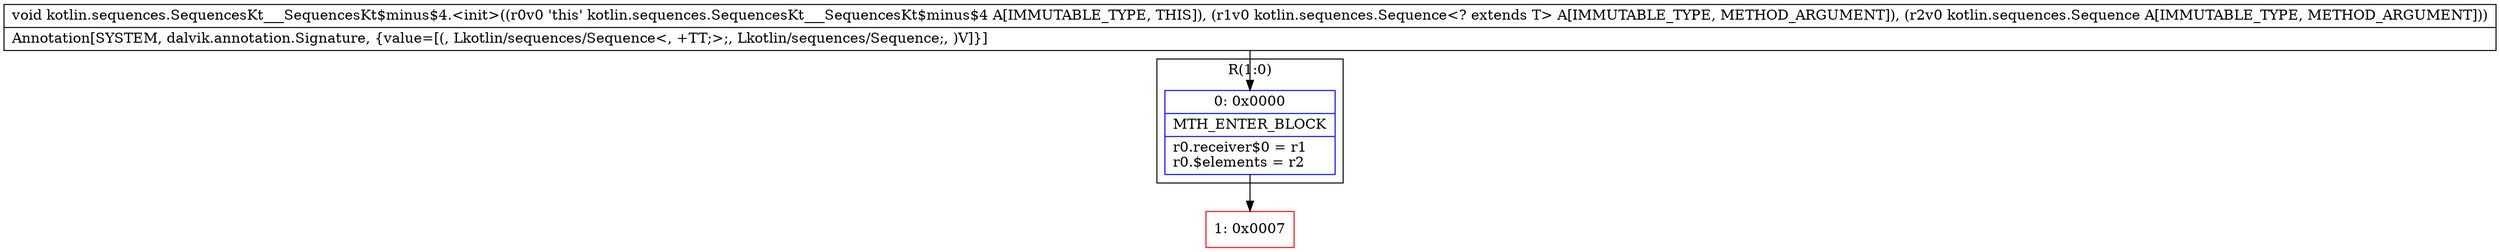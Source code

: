 digraph "CFG forkotlin.sequences.SequencesKt___SequencesKt$minus$4.\<init\>(Lkotlin\/sequences\/Sequence;Lkotlin\/sequences\/Sequence;)V" {
subgraph cluster_Region_1205233828 {
label = "R(1:0)";
node [shape=record,color=blue];
Node_0 [shape=record,label="{0\:\ 0x0000|MTH_ENTER_BLOCK\l|r0.receiver$0 = r1\lr0.$elements = r2\l}"];
}
Node_1 [shape=record,color=red,label="{1\:\ 0x0007}"];
MethodNode[shape=record,label="{void kotlin.sequences.SequencesKt___SequencesKt$minus$4.\<init\>((r0v0 'this' kotlin.sequences.SequencesKt___SequencesKt$minus$4 A[IMMUTABLE_TYPE, THIS]), (r1v0 kotlin.sequences.Sequence\<? extends T\> A[IMMUTABLE_TYPE, METHOD_ARGUMENT]), (r2v0 kotlin.sequences.Sequence A[IMMUTABLE_TYPE, METHOD_ARGUMENT]))  | Annotation[SYSTEM, dalvik.annotation.Signature, \{value=[(, Lkotlin\/sequences\/Sequence\<, +TT;\>;, Lkotlin\/sequences\/Sequence;, )V]\}]\l}"];
MethodNode -> Node_0;
Node_0 -> Node_1;
}

